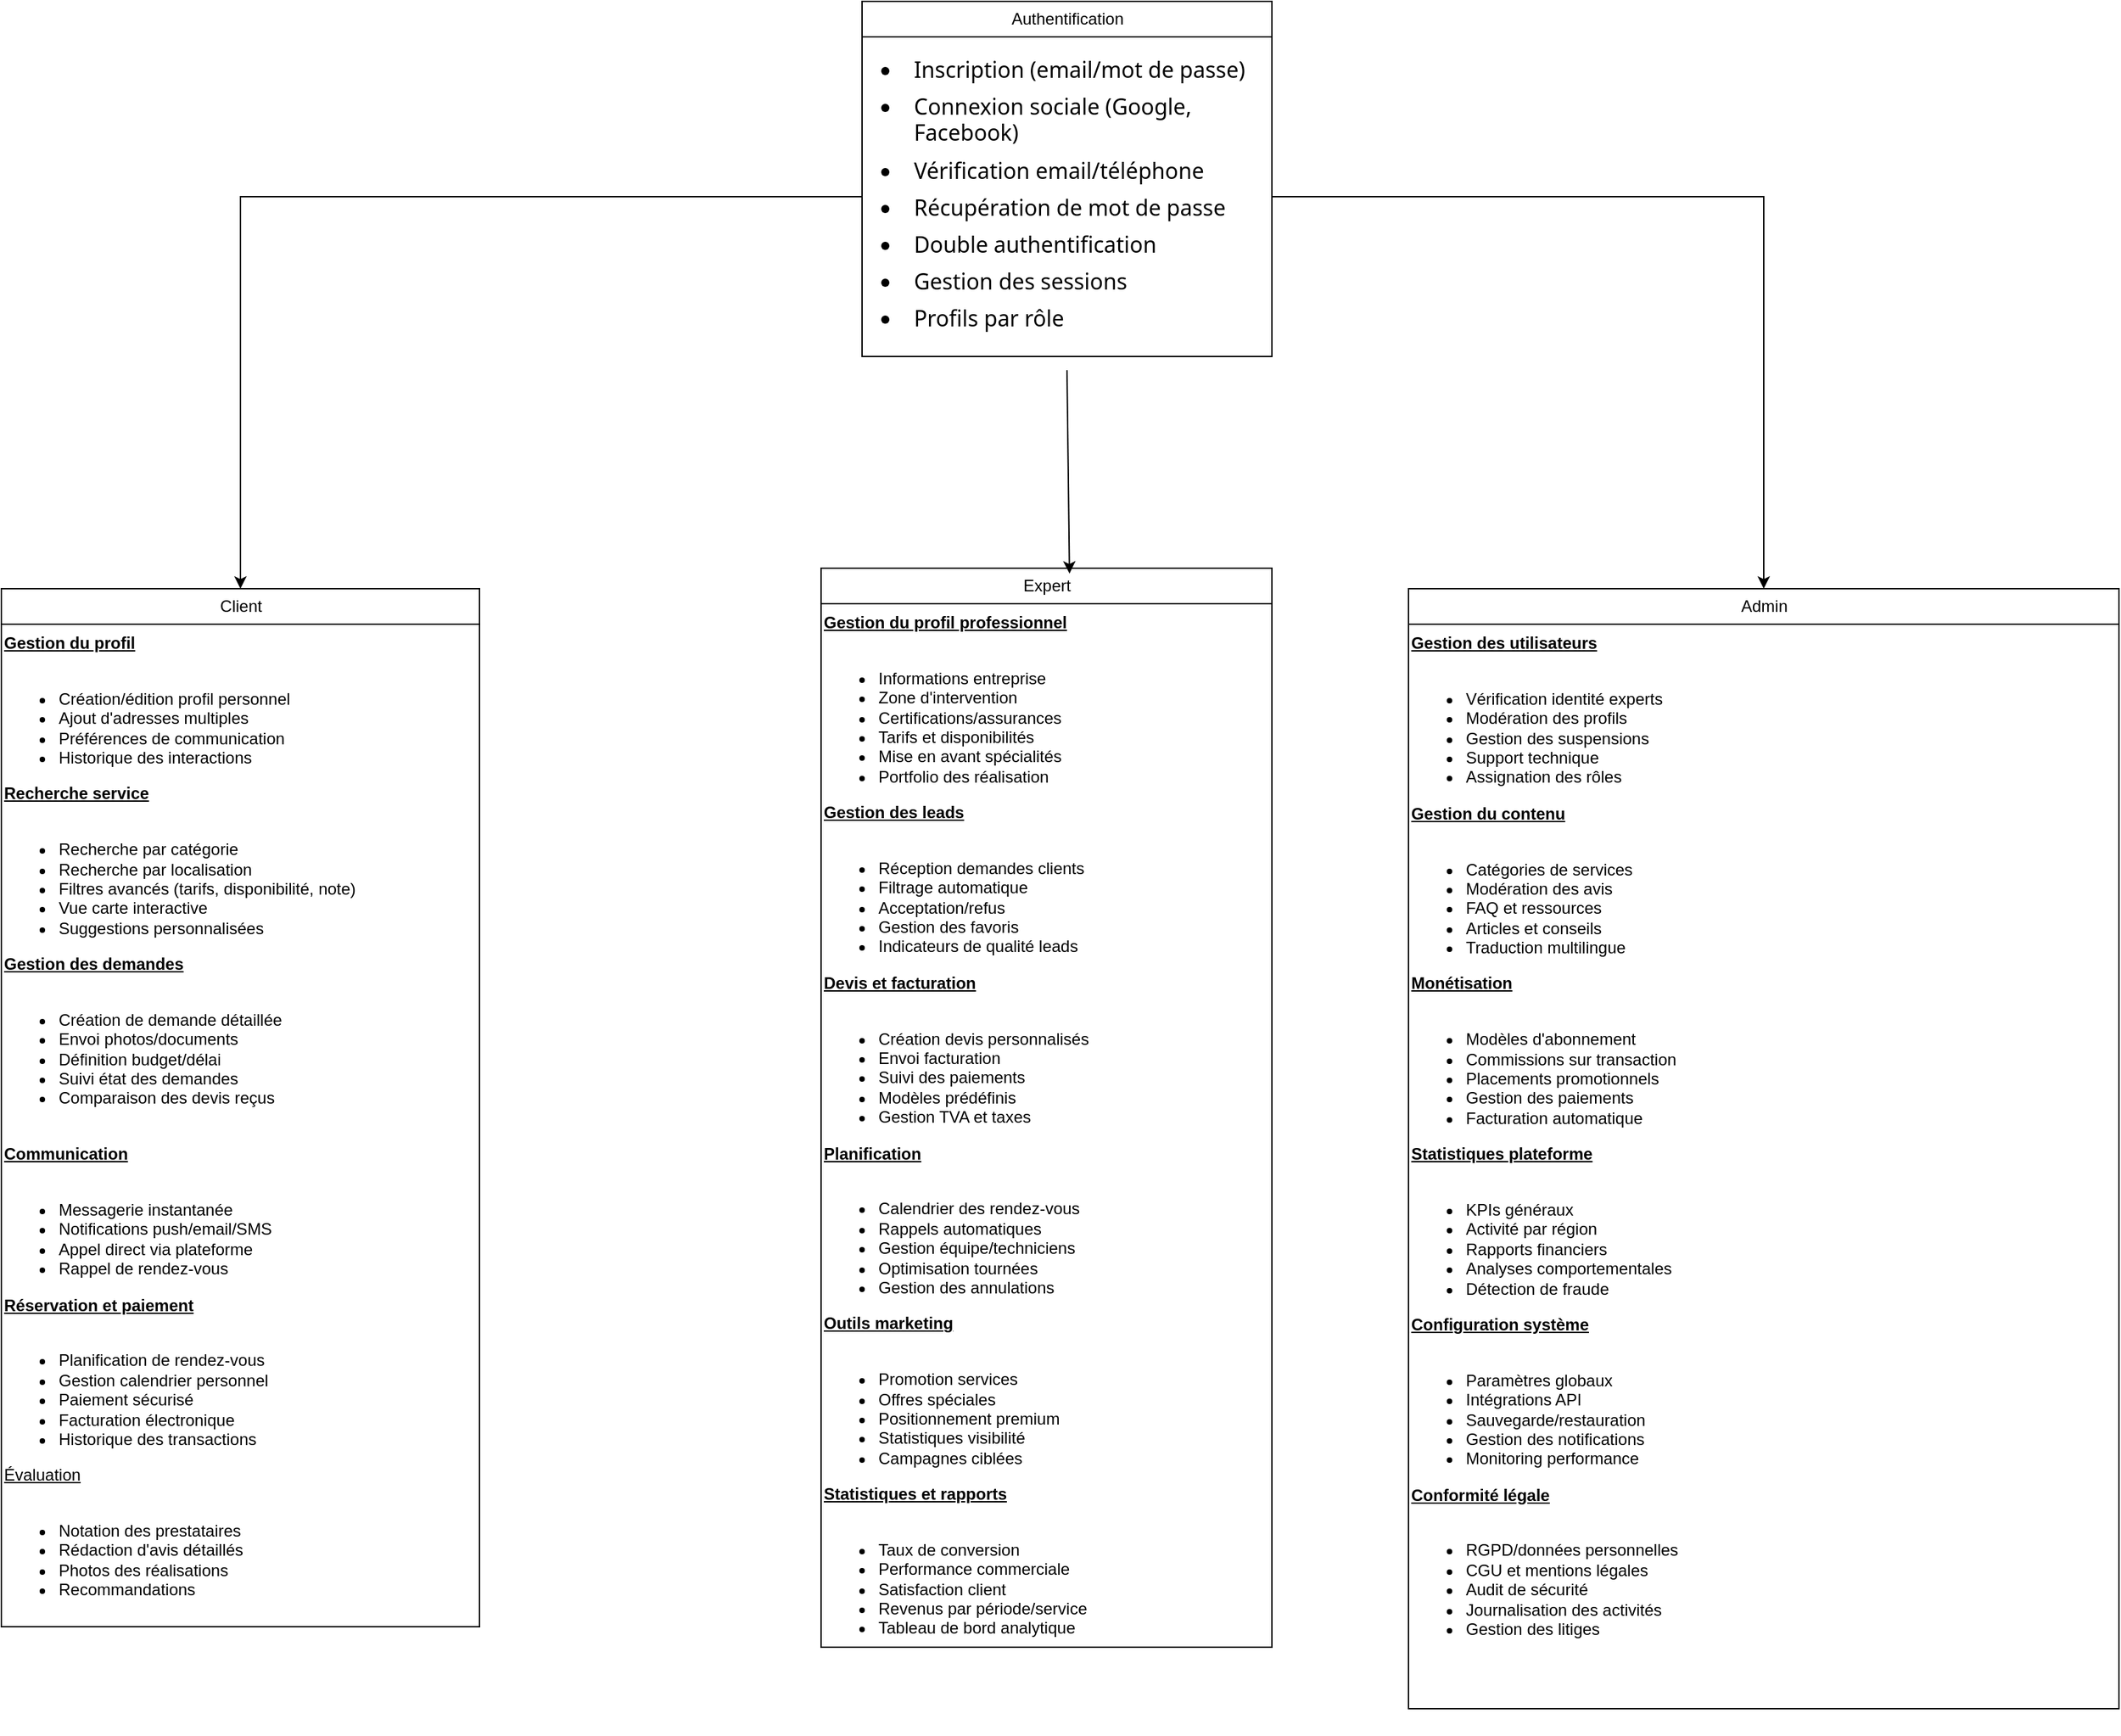 <mxfile version="26.2.14">
  <diagram name="Page-1" id="if0ee_IOeeK1b-JgMYd3">
    <mxGraphModel dx="2067" dy="1231" grid="1" gridSize="10" guides="1" tooltips="1" connect="1" arrows="1" fold="1" page="1" pageScale="1" pageWidth="827" pageHeight="1169" background="#ffffff" math="0" shadow="0">
      <root>
        <mxCell id="0" />
        <mxCell id="1" parent="0" />
        <mxCell id="4" value="Hello John, how are you?" style="verticalAlign=bottom;edgeStyle=elbowEdgeStyle;elbow=vertical;curved=0;rounded=0;endArrow=block;" parent="1" target="3" edge="1">
          <mxGeometry relative="1" as="geometry">
            <Array as="points">
              <mxPoint x="207" y="109" />
            </Array>
            <mxPoint x="74.5" y="109" as="sourcePoint" />
          </mxGeometry>
        </mxCell>
        <mxCell id="5" value="Great!" style="verticalAlign=bottom;edgeStyle=elbowEdgeStyle;elbow=vertical;curved=0;rounded=0;dashed=1;dashPattern=2 3;endArrow=block;" parent="1" source="3" edge="1">
          <mxGeometry relative="1" as="geometry">
            <Array as="points">
              <mxPoint x="210" y="163" />
            </Array>
            <mxPoint x="74.5" y="163" as="targetPoint" />
          </mxGeometry>
        </mxCell>
        <mxCell id="6" value="See you later!" style="verticalAlign=bottom;edgeStyle=elbowEdgeStyle;elbow=vertical;curved=0;rounded=0;endArrow=classic;endSize=10;" parent="1" target="3" edge="1">
          <mxGeometry relative="1" as="geometry">
            <Array as="points">
              <mxPoint x="207" y="217" />
            </Array>
            <mxPoint x="74.5" y="217" as="sourcePoint" />
          </mxGeometry>
        </mxCell>
        <mxCell id="XqlHBPtED8C-zwN4rNN9-6" value="Authentification" style="swimlane;fontStyle=0;childLayout=stackLayout;horizontal=1;startSize=26;fillColor=none;horizontalStack=0;resizeParent=1;resizeParentMax=0;resizeLast=0;collapsible=1;marginBottom=0;html=1;" vertex="1" parent="1">
          <mxGeometry x="680" y="50" width="300" height="260" as="geometry" />
        </mxCell>
        <mxCell id="XqlHBPtED8C-zwN4rNN9-7" value="&lt;ul class=&quot;marker:text-textOff list-disc&quot; style=&quot;box-sizing: border-box; border: 0px solid rgb(229, 231, 235); scrollbar-color: auto; scrollbar-width: auto; --tw-border-spacing-x: 0; --tw-border-spacing-y: 0; --tw-translate-x: 0; --tw-translate-y: 0; --tw-rotate: 0; --tw-skew-x: 0; --tw-skew-y: 0; --tw-scale-x: 1; --tw-scale-y: 1; --tw-pan-x: ; --tw-pan-y: ; --tw-pinch-zoom: ; --tw-scroll-snap-strictness: proximity; --tw-gradient-from-position: ; --tw-gradient-via-position: ; --tw-gradient-to-position: ; --tw-ordinal: ; --tw-slashed-zero: ; --tw-numeric-figure: ; --tw-numeric-spacing: ; --tw-numeric-fraction: ; --tw-ring-inset: ; --tw-ring-offset-width: 0px; --tw-ring-offset-color: light-dark(#fff, #000000); --tw-ring-color: rgb(59 130 246/0.5); --tw-ring-offset-shadow: 0 0 #0000; --tw-ring-shadow: 0 0 #0000; --tw-shadow: 0 0 #0000; --tw-shadow-colored: 0 0 #0000; --tw-blur: ; --tw-brightness: ; --tw-contrast: ; --tw-grayscale: ; --tw-hue-rotate: ; --tw-invert: ; --tw-saturate: ; --tw-sepia: ; --tw-drop-shadow: ; --tw-backdrop-blur: ; --tw-backdrop-brightness: ; --tw-backdrop-contrast: ; --tw-backdrop-grayscale: ; --tw-backdrop-hue-rotate: ; --tw-backdrop-invert: ; --tw-backdrop-opacity: ; --tw-backdrop-saturate: ; --tw-backdrop-sepia: ; --tw-contain-size: ; --tw-contain-layout: ; --tw-contain-paint: ; --tw-contain-style: ; list-style-position: initial; list-style-image: initial; margin: 0px; padding: 0px; padding-inline-start: 1.625em; font-family: fkGroteskNeue, &amp;quot;fkGroteskNeue Fallback&amp;quot;, ui-sans-serif, system-ui, -apple-system, BlinkMacSystemFont, &amp;quot;Segoe UI&amp;quot;, Roboto, &amp;quot;Helvetica Neue&amp;quot;, Arial, &amp;quot;Noto Sans&amp;quot;, sans-serif, &amp;quot;Apple Color Emoji&amp;quot;, &amp;quot;Segoe UI Emoji&amp;quot;, &amp;quot;Segoe UI Symbol&amp;quot;, &amp;quot;Noto Color Emoji&amp;quot;; font-size: 16px;&quot;&gt;&lt;li style=&quot;box-sizing: border-box; border: 0px solid rgb(229, 231, 235); scrollbar-color: auto; scrollbar-width: auto; --tw-border-spacing-x: 0; --tw-border-spacing-y: 0; --tw-translate-x: 0; --tw-translate-y: 0; --tw-rotate: 0; --tw-skew-x: 0; --tw-skew-y: 0; --tw-scale-x: 1; --tw-scale-y: 1; --tw-pan-x: ; --tw-pan-y: ; --tw-pinch-zoom: ; --tw-scroll-snap-strictness: proximity; --tw-gradient-from-position: ; --tw-gradient-via-position: ; --tw-gradient-to-position: ; --tw-ordinal: ; --tw-slashed-zero: ; --tw-numeric-figure: ; --tw-numeric-spacing: ; --tw-numeric-fraction: ; --tw-ring-inset: ; --tw-ring-offset-width: 0px; --tw-ring-offset-color: light-dark(#fff, #000000); --tw-ring-color: rgb(59 130 246/0.5); --tw-ring-offset-shadow: 0 0 #0000; --tw-ring-shadow: 0 0 #0000; --tw-shadow: 0 0 #0000; --tw-shadow-colored: 0 0 #0000; --tw-blur: ; --tw-brightness: ; --tw-contrast: ; --tw-grayscale: ; --tw-hue-rotate: ; --tw-invert: ; --tw-saturate: ; --tw-sepia: ; --tw-drop-shadow: ; --tw-backdrop-blur: ; --tw-backdrop-brightness: ; --tw-backdrop-contrast: ; --tw-backdrop-grayscale: ; --tw-backdrop-hue-rotate: ; --tw-backdrop-invert: ; --tw-backdrop-opacity: ; --tw-backdrop-saturate: ; --tw-backdrop-sepia: ; --tw-contain-size: ; --tw-contain-layout: ; --tw-contain-paint: ; --tw-contain-style: ; margin-top: 0.5em; margin-bottom: 0.5em; padding-inline-start: 0.375em;&quot;&gt;&lt;p class=&quot;my-0&quot; style=&quot;box-sizing: border-box; border: 0px solid rgb(229, 231, 235); scrollbar-color: auto; scrollbar-width: auto; --tw-border-spacing-x: 0; --tw-border-spacing-y: 0; --tw-translate-x: 0; --tw-translate-y: 0; --tw-rotate: 0; --tw-skew-x: 0; --tw-skew-y: 0; --tw-scale-x: 1; --tw-scale-y: 1; --tw-pan-x: ; --tw-pan-y: ; --tw-pinch-zoom: ; --tw-scroll-snap-strictness: proximity; --tw-gradient-from-position: ; --tw-gradient-via-position: ; --tw-gradient-to-position: ; --tw-ordinal: ; --tw-slashed-zero: ; --tw-numeric-figure: ; --tw-numeric-spacing: ; --tw-numeric-fraction: ; --tw-ring-inset: ; --tw-ring-offset-width: 0px; --tw-ring-offset-color: light-dark(#fff, #000000); --tw-ring-color: rgb(59 130 246/0.5); --tw-ring-offset-shadow: 0 0 #0000; --tw-ring-shadow: 0 0 #0000; --tw-shadow: 0 0 #0000; --tw-shadow-colored: 0 0 #0000; --tw-blur: ; --tw-brightness: ; --tw-contrast: ; --tw-grayscale: ; --tw-hue-rotate: ; --tw-invert: ; --tw-saturate: ; --tw-sepia: ; --tw-drop-shadow: ; --tw-backdrop-blur: ; --tw-backdrop-brightness: ; --tw-backdrop-contrast: ; --tw-backdrop-grayscale: ; --tw-backdrop-hue-rotate: ; --tw-backdrop-invert: ; --tw-backdrop-opacity: ; --tw-backdrop-saturate: ; --tw-backdrop-sepia: ; --tw-contain-size: ; --tw-contain-layout: ; --tw-contain-paint: ; --tw-contain-style: ; margin: 0px;&quot;&gt;&lt;font style=&quot;color: light-dark(rgb(0, 0, 0), rgb(255, 255, 255));&quot;&gt;Inscription (email/mot de passe)&lt;/font&gt;&lt;/p&gt;&lt;/li&gt;&lt;li style=&quot;box-sizing: border-box; border: 0px solid rgb(229, 231, 235); scrollbar-color: auto; scrollbar-width: auto; --tw-border-spacing-x: 0; --tw-border-spacing-y: 0; --tw-translate-x: 0; --tw-translate-y: 0; --tw-rotate: 0; --tw-skew-x: 0; --tw-skew-y: 0; --tw-scale-x: 1; --tw-scale-y: 1; --tw-pan-x: ; --tw-pan-y: ; --tw-pinch-zoom: ; --tw-scroll-snap-strictness: proximity; --tw-gradient-from-position: ; --tw-gradient-via-position: ; --tw-gradient-to-position: ; --tw-ordinal: ; --tw-slashed-zero: ; --tw-numeric-figure: ; --tw-numeric-spacing: ; --tw-numeric-fraction: ; --tw-ring-inset: ; --tw-ring-offset-width: 0px; --tw-ring-offset-color: light-dark(#fff, #000000); --tw-ring-color: rgb(59 130 246/0.5); --tw-ring-offset-shadow: 0 0 #0000; --tw-ring-shadow: 0 0 #0000; --tw-shadow: 0 0 #0000; --tw-shadow-colored: 0 0 #0000; --tw-blur: ; --tw-brightness: ; --tw-contrast: ; --tw-grayscale: ; --tw-hue-rotate: ; --tw-invert: ; --tw-saturate: ; --tw-sepia: ; --tw-drop-shadow: ; --tw-backdrop-blur: ; --tw-backdrop-brightness: ; --tw-backdrop-contrast: ; --tw-backdrop-grayscale: ; --tw-backdrop-hue-rotate: ; --tw-backdrop-invert: ; --tw-backdrop-opacity: ; --tw-backdrop-saturate: ; --tw-backdrop-sepia: ; --tw-contain-size: ; --tw-contain-layout: ; --tw-contain-paint: ; --tw-contain-style: ; margin-top: 0.5em; margin-bottom: 0.5em; padding-inline-start: 0.375em;&quot;&gt;&lt;p class=&quot;my-0&quot; style=&quot;box-sizing: border-box; border: 0px solid rgb(229, 231, 235); scrollbar-color: auto; scrollbar-width: auto; --tw-border-spacing-x: 0; --tw-border-spacing-y: 0; --tw-translate-x: 0; --tw-translate-y: 0; --tw-rotate: 0; --tw-skew-x: 0; --tw-skew-y: 0; --tw-scale-x: 1; --tw-scale-y: 1; --tw-pan-x: ; --tw-pan-y: ; --tw-pinch-zoom: ; --tw-scroll-snap-strictness: proximity; --tw-gradient-from-position: ; --tw-gradient-via-position: ; --tw-gradient-to-position: ; --tw-ordinal: ; --tw-slashed-zero: ; --tw-numeric-figure: ; --tw-numeric-spacing: ; --tw-numeric-fraction: ; --tw-ring-inset: ; --tw-ring-offset-width: 0px; --tw-ring-offset-color: light-dark(#fff, #000000); --tw-ring-color: rgb(59 130 246/0.5); --tw-ring-offset-shadow: 0 0 #0000; --tw-ring-shadow: 0 0 #0000; --tw-shadow: 0 0 #0000; --tw-shadow-colored: 0 0 #0000; --tw-blur: ; --tw-brightness: ; --tw-contrast: ; --tw-grayscale: ; --tw-hue-rotate: ; --tw-invert: ; --tw-saturate: ; --tw-sepia: ; --tw-drop-shadow: ; --tw-backdrop-blur: ; --tw-backdrop-brightness: ; --tw-backdrop-contrast: ; --tw-backdrop-grayscale: ; --tw-backdrop-hue-rotate: ; --tw-backdrop-invert: ; --tw-backdrop-opacity: ; --tw-backdrop-saturate: ; --tw-backdrop-sepia: ; --tw-contain-size: ; --tw-contain-layout: ; --tw-contain-paint: ; --tw-contain-style: ; margin: 0px;&quot;&gt;&lt;font style=&quot;color: light-dark(rgb(0, 0, 0), rgb(255, 255, 255));&quot;&gt;Connexion sociale (Google, Facebook)&lt;/font&gt;&lt;/p&gt;&lt;/li&gt;&lt;li style=&quot;box-sizing: border-box; border: 0px solid rgb(229, 231, 235); scrollbar-color: auto; scrollbar-width: auto; --tw-border-spacing-x: 0; --tw-border-spacing-y: 0; --tw-translate-x: 0; --tw-translate-y: 0; --tw-rotate: 0; --tw-skew-x: 0; --tw-skew-y: 0; --tw-scale-x: 1; --tw-scale-y: 1; --tw-pan-x: ; --tw-pan-y: ; --tw-pinch-zoom: ; --tw-scroll-snap-strictness: proximity; --tw-gradient-from-position: ; --tw-gradient-via-position: ; --tw-gradient-to-position: ; --tw-ordinal: ; --tw-slashed-zero: ; --tw-numeric-figure: ; --tw-numeric-spacing: ; --tw-numeric-fraction: ; --tw-ring-inset: ; --tw-ring-offset-width: 0px; --tw-ring-offset-color: light-dark(#fff, #000000); --tw-ring-color: rgb(59 130 246/0.5); --tw-ring-offset-shadow: 0 0 #0000; --tw-ring-shadow: 0 0 #0000; --tw-shadow: 0 0 #0000; --tw-shadow-colored: 0 0 #0000; --tw-blur: ; --tw-brightness: ; --tw-contrast: ; --tw-grayscale: ; --tw-hue-rotate: ; --tw-invert: ; --tw-saturate: ; --tw-sepia: ; --tw-drop-shadow: ; --tw-backdrop-blur: ; --tw-backdrop-brightness: ; --tw-backdrop-contrast: ; --tw-backdrop-grayscale: ; --tw-backdrop-hue-rotate: ; --tw-backdrop-invert: ; --tw-backdrop-opacity: ; --tw-backdrop-saturate: ; --tw-backdrop-sepia: ; --tw-contain-size: ; --tw-contain-layout: ; --tw-contain-paint: ; --tw-contain-style: ; margin-top: 0.5em; margin-bottom: 0.5em; padding-inline-start: 0.375em;&quot;&gt;&lt;p class=&quot;my-0&quot; style=&quot;box-sizing: border-box; border: 0px solid rgb(229, 231, 235); scrollbar-color: auto; scrollbar-width: auto; --tw-border-spacing-x: 0; --tw-border-spacing-y: 0; --tw-translate-x: 0; --tw-translate-y: 0; --tw-rotate: 0; --tw-skew-x: 0; --tw-skew-y: 0; --tw-scale-x: 1; --tw-scale-y: 1; --tw-pan-x: ; --tw-pan-y: ; --tw-pinch-zoom: ; --tw-scroll-snap-strictness: proximity; --tw-gradient-from-position: ; --tw-gradient-via-position: ; --tw-gradient-to-position: ; --tw-ordinal: ; --tw-slashed-zero: ; --tw-numeric-figure: ; --tw-numeric-spacing: ; --tw-numeric-fraction: ; --tw-ring-inset: ; --tw-ring-offset-width: 0px; --tw-ring-offset-color: light-dark(#fff, #000000); --tw-ring-color: rgb(59 130 246/0.5); --tw-ring-offset-shadow: 0 0 #0000; --tw-ring-shadow: 0 0 #0000; --tw-shadow: 0 0 #0000; --tw-shadow-colored: 0 0 #0000; --tw-blur: ; --tw-brightness: ; --tw-contrast: ; --tw-grayscale: ; --tw-hue-rotate: ; --tw-invert: ; --tw-saturate: ; --tw-sepia: ; --tw-drop-shadow: ; --tw-backdrop-blur: ; --tw-backdrop-brightness: ; --tw-backdrop-contrast: ; --tw-backdrop-grayscale: ; --tw-backdrop-hue-rotate: ; --tw-backdrop-invert: ; --tw-backdrop-opacity: ; --tw-backdrop-saturate: ; --tw-backdrop-sepia: ; --tw-contain-size: ; --tw-contain-layout: ; --tw-contain-paint: ; --tw-contain-style: ; margin: 0px;&quot;&gt;&lt;font style=&quot;color: light-dark(rgb(0, 0, 0), rgb(255, 255, 255));&quot;&gt;Vérification email/téléphone&lt;/font&gt;&lt;/p&gt;&lt;/li&gt;&lt;li style=&quot;box-sizing: border-box; border: 0px solid rgb(229, 231, 235); scrollbar-color: auto; scrollbar-width: auto; --tw-border-spacing-x: 0; --tw-border-spacing-y: 0; --tw-translate-x: 0; --tw-translate-y: 0; --tw-rotate: 0; --tw-skew-x: 0; --tw-skew-y: 0; --tw-scale-x: 1; --tw-scale-y: 1; --tw-pan-x: ; --tw-pan-y: ; --tw-pinch-zoom: ; --tw-scroll-snap-strictness: proximity; --tw-gradient-from-position: ; --tw-gradient-via-position: ; --tw-gradient-to-position: ; --tw-ordinal: ; --tw-slashed-zero: ; --tw-numeric-figure: ; --tw-numeric-spacing: ; --tw-numeric-fraction: ; --tw-ring-inset: ; --tw-ring-offset-width: 0px; --tw-ring-offset-color: light-dark(#fff, #000000); --tw-ring-color: rgb(59 130 246/0.5); --tw-ring-offset-shadow: 0 0 #0000; --tw-ring-shadow: 0 0 #0000; --tw-shadow: 0 0 #0000; --tw-shadow-colored: 0 0 #0000; --tw-blur: ; --tw-brightness: ; --tw-contrast: ; --tw-grayscale: ; --tw-hue-rotate: ; --tw-invert: ; --tw-saturate: ; --tw-sepia: ; --tw-drop-shadow: ; --tw-backdrop-blur: ; --tw-backdrop-brightness: ; --tw-backdrop-contrast: ; --tw-backdrop-grayscale: ; --tw-backdrop-hue-rotate: ; --tw-backdrop-invert: ; --tw-backdrop-opacity: ; --tw-backdrop-saturate: ; --tw-backdrop-sepia: ; --tw-contain-size: ; --tw-contain-layout: ; --tw-contain-paint: ; --tw-contain-style: ; margin-top: 0.5em; margin-bottom: 0.5em; padding-inline-start: 0.375em;&quot;&gt;&lt;p class=&quot;my-0&quot; style=&quot;box-sizing: border-box; border: 0px solid rgb(229, 231, 235); scrollbar-color: auto; scrollbar-width: auto; --tw-border-spacing-x: 0; --tw-border-spacing-y: 0; --tw-translate-x: 0; --tw-translate-y: 0; --tw-rotate: 0; --tw-skew-x: 0; --tw-skew-y: 0; --tw-scale-x: 1; --tw-scale-y: 1; --tw-pan-x: ; --tw-pan-y: ; --tw-pinch-zoom: ; --tw-scroll-snap-strictness: proximity; --tw-gradient-from-position: ; --tw-gradient-via-position: ; --tw-gradient-to-position: ; --tw-ordinal: ; --tw-slashed-zero: ; --tw-numeric-figure: ; --tw-numeric-spacing: ; --tw-numeric-fraction: ; --tw-ring-inset: ; --tw-ring-offset-width: 0px; --tw-ring-offset-color: light-dark(#fff, #000000); --tw-ring-color: rgb(59 130 246/0.5); --tw-ring-offset-shadow: 0 0 #0000; --tw-ring-shadow: 0 0 #0000; --tw-shadow: 0 0 #0000; --tw-shadow-colored: 0 0 #0000; --tw-blur: ; --tw-brightness: ; --tw-contrast: ; --tw-grayscale: ; --tw-hue-rotate: ; --tw-invert: ; --tw-saturate: ; --tw-sepia: ; --tw-drop-shadow: ; --tw-backdrop-blur: ; --tw-backdrop-brightness: ; --tw-backdrop-contrast: ; --tw-backdrop-grayscale: ; --tw-backdrop-hue-rotate: ; --tw-backdrop-invert: ; --tw-backdrop-opacity: ; --tw-backdrop-saturate: ; --tw-backdrop-sepia: ; --tw-contain-size: ; --tw-contain-layout: ; --tw-contain-paint: ; --tw-contain-style: ; margin: 0px;&quot;&gt;&lt;font style=&quot;color: light-dark(rgb(0, 0, 0), rgb(255, 255, 255));&quot;&gt;Récupération de mot de passe&lt;/font&gt;&lt;/p&gt;&lt;/li&gt;&lt;li style=&quot;box-sizing: border-box; border: 0px solid rgb(229, 231, 235); scrollbar-color: auto; scrollbar-width: auto; --tw-border-spacing-x: 0; --tw-border-spacing-y: 0; --tw-translate-x: 0; --tw-translate-y: 0; --tw-rotate: 0; --tw-skew-x: 0; --tw-skew-y: 0; --tw-scale-x: 1; --tw-scale-y: 1; --tw-pan-x: ; --tw-pan-y: ; --tw-pinch-zoom: ; --tw-scroll-snap-strictness: proximity; --tw-gradient-from-position: ; --tw-gradient-via-position: ; --tw-gradient-to-position: ; --tw-ordinal: ; --tw-slashed-zero: ; --tw-numeric-figure: ; --tw-numeric-spacing: ; --tw-numeric-fraction: ; --tw-ring-inset: ; --tw-ring-offset-width: 0px; --tw-ring-offset-color: light-dark(#fff, #000000); --tw-ring-color: rgb(59 130 246/0.5); --tw-ring-offset-shadow: 0 0 #0000; --tw-ring-shadow: 0 0 #0000; --tw-shadow: 0 0 #0000; --tw-shadow-colored: 0 0 #0000; --tw-blur: ; --tw-brightness: ; --tw-contrast: ; --tw-grayscale: ; --tw-hue-rotate: ; --tw-invert: ; --tw-saturate: ; --tw-sepia: ; --tw-drop-shadow: ; --tw-backdrop-blur: ; --tw-backdrop-brightness: ; --tw-backdrop-contrast: ; --tw-backdrop-grayscale: ; --tw-backdrop-hue-rotate: ; --tw-backdrop-invert: ; --tw-backdrop-opacity: ; --tw-backdrop-saturate: ; --tw-backdrop-sepia: ; --tw-contain-size: ; --tw-contain-layout: ; --tw-contain-paint: ; --tw-contain-style: ; margin-top: 0.5em; margin-bottom: 0.5em; padding-inline-start: 0.375em;&quot;&gt;&lt;p class=&quot;my-0&quot; style=&quot;box-sizing: border-box; border: 0px solid rgb(229, 231, 235); scrollbar-color: auto; scrollbar-width: auto; --tw-border-spacing-x: 0; --tw-border-spacing-y: 0; --tw-translate-x: 0; --tw-translate-y: 0; --tw-rotate: 0; --tw-skew-x: 0; --tw-skew-y: 0; --tw-scale-x: 1; --tw-scale-y: 1; --tw-pan-x: ; --tw-pan-y: ; --tw-pinch-zoom: ; --tw-scroll-snap-strictness: proximity; --tw-gradient-from-position: ; --tw-gradient-via-position: ; --tw-gradient-to-position: ; --tw-ordinal: ; --tw-slashed-zero: ; --tw-numeric-figure: ; --tw-numeric-spacing: ; --tw-numeric-fraction: ; --tw-ring-inset: ; --tw-ring-offset-width: 0px; --tw-ring-offset-color: light-dark(#fff, #000000); --tw-ring-color: rgb(59 130 246/0.5); --tw-ring-offset-shadow: 0 0 #0000; --tw-ring-shadow: 0 0 #0000; --tw-shadow: 0 0 #0000; --tw-shadow-colored: 0 0 #0000; --tw-blur: ; --tw-brightness: ; --tw-contrast: ; --tw-grayscale: ; --tw-hue-rotate: ; --tw-invert: ; --tw-saturate: ; --tw-sepia: ; --tw-drop-shadow: ; --tw-backdrop-blur: ; --tw-backdrop-brightness: ; --tw-backdrop-contrast: ; --tw-backdrop-grayscale: ; --tw-backdrop-hue-rotate: ; --tw-backdrop-invert: ; --tw-backdrop-opacity: ; --tw-backdrop-saturate: ; --tw-backdrop-sepia: ; --tw-contain-size: ; --tw-contain-layout: ; --tw-contain-paint: ; --tw-contain-style: ; margin: 0px;&quot;&gt;&lt;font style=&quot;color: light-dark(rgb(0, 0, 0), rgb(255, 255, 255));&quot;&gt;Double authentification&lt;/font&gt;&lt;/p&gt;&lt;/li&gt;&lt;li style=&quot;box-sizing: border-box; border: 0px solid rgb(229, 231, 235); scrollbar-color: auto; scrollbar-width: auto; --tw-border-spacing-x: 0; --tw-border-spacing-y: 0; --tw-translate-x: 0; --tw-translate-y: 0; --tw-rotate: 0; --tw-skew-x: 0; --tw-skew-y: 0; --tw-scale-x: 1; --tw-scale-y: 1; --tw-pan-x: ; --tw-pan-y: ; --tw-pinch-zoom: ; --tw-scroll-snap-strictness: proximity; --tw-gradient-from-position: ; --tw-gradient-via-position: ; --tw-gradient-to-position: ; --tw-ordinal: ; --tw-slashed-zero: ; --tw-numeric-figure: ; --tw-numeric-spacing: ; --tw-numeric-fraction: ; --tw-ring-inset: ; --tw-ring-offset-width: 0px; --tw-ring-offset-color: light-dark(#fff, #000000); --tw-ring-color: rgb(59 130 246/0.5); --tw-ring-offset-shadow: 0 0 #0000; --tw-ring-shadow: 0 0 #0000; --tw-shadow: 0 0 #0000; --tw-shadow-colored: 0 0 #0000; --tw-blur: ; --tw-brightness: ; --tw-contrast: ; --tw-grayscale: ; --tw-hue-rotate: ; --tw-invert: ; --tw-saturate: ; --tw-sepia: ; --tw-drop-shadow: ; --tw-backdrop-blur: ; --tw-backdrop-brightness: ; --tw-backdrop-contrast: ; --tw-backdrop-grayscale: ; --tw-backdrop-hue-rotate: ; --tw-backdrop-invert: ; --tw-backdrop-opacity: ; --tw-backdrop-saturate: ; --tw-backdrop-sepia: ; --tw-contain-size: ; --tw-contain-layout: ; --tw-contain-paint: ; --tw-contain-style: ; margin-top: 0.5em; margin-bottom: 0.5em; padding-inline-start: 0.375em;&quot;&gt;&lt;p class=&quot;my-0&quot; style=&quot;box-sizing: border-box; border: 0px solid rgb(229, 231, 235); scrollbar-color: auto; scrollbar-width: auto; --tw-border-spacing-x: 0; --tw-border-spacing-y: 0; --tw-translate-x: 0; --tw-translate-y: 0; --tw-rotate: 0; --tw-skew-x: 0; --tw-skew-y: 0; --tw-scale-x: 1; --tw-scale-y: 1; --tw-pan-x: ; --tw-pan-y: ; --tw-pinch-zoom: ; --tw-scroll-snap-strictness: proximity; --tw-gradient-from-position: ; --tw-gradient-via-position: ; --tw-gradient-to-position: ; --tw-ordinal: ; --tw-slashed-zero: ; --tw-numeric-figure: ; --tw-numeric-spacing: ; --tw-numeric-fraction: ; --tw-ring-inset: ; --tw-ring-offset-width: 0px; --tw-ring-offset-color: light-dark(#fff, #000000); --tw-ring-color: rgb(59 130 246/0.5); --tw-ring-offset-shadow: 0 0 #0000; --tw-ring-shadow: 0 0 #0000; --tw-shadow: 0 0 #0000; --tw-shadow-colored: 0 0 #0000; --tw-blur: ; --tw-brightness: ; --tw-contrast: ; --tw-grayscale: ; --tw-hue-rotate: ; --tw-invert: ; --tw-saturate: ; --tw-sepia: ; --tw-drop-shadow: ; --tw-backdrop-blur: ; --tw-backdrop-brightness: ; --tw-backdrop-contrast: ; --tw-backdrop-grayscale: ; --tw-backdrop-hue-rotate: ; --tw-backdrop-invert: ; --tw-backdrop-opacity: ; --tw-backdrop-saturate: ; --tw-backdrop-sepia: ; --tw-contain-size: ; --tw-contain-layout: ; --tw-contain-paint: ; --tw-contain-style: ; margin: 0px;&quot;&gt;&lt;font style=&quot;color: light-dark(rgb(0, 0, 0), rgb(255, 255, 255));&quot;&gt;Gestion des sessions&lt;/font&gt;&lt;/p&gt;&lt;/li&gt;&lt;li style=&quot;box-sizing: border-box; border: 0px solid rgb(229, 231, 235); scrollbar-color: auto; scrollbar-width: auto; --tw-border-spacing-x: 0; --tw-border-spacing-y: 0; --tw-translate-x: 0; --tw-translate-y: 0; --tw-rotate: 0; --tw-skew-x: 0; --tw-skew-y: 0; --tw-scale-x: 1; --tw-scale-y: 1; --tw-pan-x: ; --tw-pan-y: ; --tw-pinch-zoom: ; --tw-scroll-snap-strictness: proximity; --tw-gradient-from-position: ; --tw-gradient-via-position: ; --tw-gradient-to-position: ; --tw-ordinal: ; --tw-slashed-zero: ; --tw-numeric-figure: ; --tw-numeric-spacing: ; --tw-numeric-fraction: ; --tw-ring-inset: ; --tw-ring-offset-width: 0px; --tw-ring-offset-color: light-dark(#fff, #000000); --tw-ring-color: rgb(59 130 246/0.5); --tw-ring-offset-shadow: 0 0 #0000; --tw-ring-shadow: 0 0 #0000; --tw-shadow: 0 0 #0000; --tw-shadow-colored: 0 0 #0000; --tw-blur: ; --tw-brightness: ; --tw-contrast: ; --tw-grayscale: ; --tw-hue-rotate: ; --tw-invert: ; --tw-saturate: ; --tw-sepia: ; --tw-drop-shadow: ; --tw-backdrop-blur: ; --tw-backdrop-brightness: ; --tw-backdrop-contrast: ; --tw-backdrop-grayscale: ; --tw-backdrop-hue-rotate: ; --tw-backdrop-invert: ; --tw-backdrop-opacity: ; --tw-backdrop-saturate: ; --tw-backdrop-sepia: ; --tw-contain-size: ; --tw-contain-layout: ; --tw-contain-paint: ; --tw-contain-style: ; margin-top: 0.5em; margin-bottom: 0.5em; padding-inline-start: 0.375em;&quot;&gt;&lt;p class=&quot;my-0&quot; style=&quot;box-sizing: border-box; border: 0px solid rgb(229, 231, 235); scrollbar-color: auto; scrollbar-width: auto; --tw-border-spacing-x: 0; --tw-border-spacing-y: 0; --tw-translate-x: 0; --tw-translate-y: 0; --tw-rotate: 0; --tw-skew-x: 0; --tw-skew-y: 0; --tw-scale-x: 1; --tw-scale-y: 1; --tw-pan-x: ; --tw-pan-y: ; --tw-pinch-zoom: ; --tw-scroll-snap-strictness: proximity; --tw-gradient-from-position: ; --tw-gradient-via-position: ; --tw-gradient-to-position: ; --tw-ordinal: ; --tw-slashed-zero: ; --tw-numeric-figure: ; --tw-numeric-spacing: ; --tw-numeric-fraction: ; --tw-ring-inset: ; --tw-ring-offset-width: 0px; --tw-ring-offset-color: light-dark(#fff, #000000); --tw-ring-color: rgb(59 130 246/0.5); --tw-ring-offset-shadow: 0 0 #0000; --tw-ring-shadow: 0 0 #0000; --tw-shadow: 0 0 #0000; --tw-shadow-colored: 0 0 #0000; --tw-blur: ; --tw-brightness: ; --tw-contrast: ; --tw-grayscale: ; --tw-hue-rotate: ; --tw-invert: ; --tw-saturate: ; --tw-sepia: ; --tw-drop-shadow: ; --tw-backdrop-blur: ; --tw-backdrop-brightness: ; --tw-backdrop-contrast: ; --tw-backdrop-grayscale: ; --tw-backdrop-hue-rotate: ; --tw-backdrop-invert: ; --tw-backdrop-opacity: ; --tw-backdrop-saturate: ; --tw-backdrop-sepia: ; --tw-contain-size: ; --tw-contain-layout: ; --tw-contain-paint: ; --tw-contain-style: ; margin: 0px;&quot;&gt;&lt;span&gt;&lt;font style=&quot;color: light-dark(rgb(0, 0, 0), rgb(255, 255, 255));&quot;&gt;Profils par rôle&lt;/font&gt;&lt;/span&gt;&lt;/p&gt;&lt;/li&gt;&lt;/ul&gt;" style="text;strokeColor=none;fillColor=none;align=left;verticalAlign=top;spacingLeft=4;spacingRight=4;overflow=hidden;rotatable=0;points=[[0,0.5],[1,0.5]];portConstraint=eastwest;whiteSpace=wrap;html=1;labelBackgroundColor=default;" vertex="1" parent="XqlHBPtED8C-zwN4rNN9-6">
          <mxGeometry y="26" width="300" height="234" as="geometry" />
        </mxCell>
        <mxCell id="XqlHBPtED8C-zwN4rNN9-17" value="Client" style="swimlane;fontStyle=0;childLayout=stackLayout;horizontal=1;startSize=26;fillColor=none;horizontalStack=0;resizeParent=1;resizeParentMax=0;resizeLast=0;collapsible=1;marginBottom=0;html=1;" vertex="1" parent="1">
          <mxGeometry x="50" y="480" width="350" height="760" as="geometry" />
        </mxCell>
        <mxCell id="XqlHBPtED8C-zwN4rNN9-33" value="&lt;b&gt;&lt;u&gt;Gestion du profil&lt;br&gt;&lt;/u&gt;&lt;/b&gt;&lt;br&gt;&lt;ul&gt;&lt;li&gt;Création/édition profil personnel&lt;/li&gt;&lt;li&gt;Ajout d&#39;adresses multiples&lt;br&gt;&lt;/li&gt;&lt;li&gt;&lt;span style=&quot;background-color: transparent; color: light-dark(rgb(0, 0, 0), rgb(255, 255, 255));&quot;&gt;Préférences de communication&lt;/span&gt;&lt;/li&gt;&lt;li&gt;Historique des interactions&lt;br&gt;&lt;/li&gt;&lt;/ul&gt;&lt;b&gt;&lt;u&gt;Recherche service&lt;br&gt;&lt;/u&gt;&lt;/b&gt;&lt;br&gt;&lt;ul&gt;&lt;li&gt;Recherche par catégorie&lt;/li&gt;&lt;li&gt;Recherche par localisation&lt;/li&gt;&lt;li&gt;Filtres avancés (tarifs, disponibilité, note)&lt;/li&gt;&lt;li&gt;Vue carte interactive&lt;/li&gt;&lt;li&gt;Suggestions personnalisées&lt;/li&gt;&lt;/ul&gt;&lt;b&gt;&lt;u&gt;Gestion des demandes&lt;/u&gt;&lt;/b&gt;&lt;br&gt;&lt;br&gt;&lt;ul&gt;&lt;li&gt;Création de demande détaillée&lt;/li&gt;&lt;li&gt;Envoi photos/documents&lt;/li&gt;&lt;li&gt;Définition budget/délai&lt;/li&gt;&lt;li&gt;Suivi état des demandes&lt;/li&gt;&lt;li&gt;Comparaison des devis reçus&lt;/li&gt;&lt;/ul&gt;&lt;br&gt;&lt;b&gt;&lt;u&gt;Communication&lt;/u&gt;&lt;/b&gt;&lt;br&gt;&lt;br&gt;&lt;ul&gt;&lt;li&gt;Messagerie instantanée&lt;/li&gt;&lt;li&gt;Notifications push/email/SMS&lt;/li&gt;&lt;li&gt;Appel direct via plateforme&lt;/li&gt;&lt;li&gt;Rappel de rendez-vous&lt;/li&gt;&lt;/ul&gt;&lt;b&gt;&lt;u&gt;Réservation et paiement&lt;/u&gt;&lt;/b&gt;&lt;br&gt;&lt;br&gt;&lt;ul&gt;&lt;li&gt;Planification de rendez-vous&lt;/li&gt;&lt;li&gt;Gestion calendrier personnel&lt;/li&gt;&lt;li&gt;Paiement sécurisé&lt;/li&gt;&lt;li&gt;Facturation électronique&lt;/li&gt;&lt;li&gt;Historique des transactions&lt;/li&gt;&lt;/ul&gt;&lt;u&gt;Évaluation&lt;/u&gt;&lt;br&gt;&lt;br&gt;&lt;ul&gt;&lt;li&gt;Notation des prestataires&lt;/li&gt;&lt;li&gt;Rédaction d&#39;avis détaillés&lt;/li&gt;&lt;li&gt;Photos des réalisations&lt;/li&gt;&lt;li&gt;Recommandations&lt;/li&gt;&lt;/ul&gt;" style="text;whiteSpace=wrap;html=1;" vertex="1" parent="XqlHBPtED8C-zwN4rNN9-17">
          <mxGeometry y="26" width="350" height="734" as="geometry" />
        </mxCell>
        <mxCell id="XqlHBPtED8C-zwN4rNN9-21" value="Expert" style="swimlane;fontStyle=0;childLayout=stackLayout;horizontal=1;startSize=26;fillColor=none;horizontalStack=0;resizeParent=1;resizeParentMax=0;resizeLast=0;collapsible=1;marginBottom=0;html=1;" vertex="1" parent="1">
          <mxGeometry x="650" y="465" width="330" height="790" as="geometry" />
        </mxCell>
        <mxCell id="XqlHBPtED8C-zwN4rNN9-34" value="&lt;u&gt;&lt;b&gt;Gestion du profil professionnel&lt;/b&gt;&lt;br&gt;&lt;/u&gt;&lt;br&gt;&lt;ul&gt;&lt;li&gt;Informations entreprise&lt;/li&gt;&lt;li&gt;Zone d&#39;intervention&lt;/li&gt;&lt;li&gt;Certifications/assurances&lt;/li&gt;&lt;li&gt;Tarifs et disponibilités&lt;/li&gt;&lt;li&gt;Mise en avant spécialités&lt;/li&gt;&lt;li&gt;Portfolio des réalisation&lt;/li&gt;&lt;/ul&gt;&lt;b&gt;&lt;u&gt;Gestion des leads&lt;br&gt;&lt;/u&gt;&lt;/b&gt;&lt;br&gt;&lt;ul&gt;&lt;li&gt;Réception demandes clients&lt;/li&gt;&lt;li&gt;Filtrage automatique&lt;/li&gt;&lt;li&gt;Acceptation/refus&lt;/li&gt;&lt;li&gt;Gestion des favoris&lt;/li&gt;&lt;li&gt;Indicateurs de qualité leads&lt;/li&gt;&lt;/ul&gt;&lt;u&gt;&lt;b&gt;Devis et facturation&lt;/b&gt;&lt;/u&gt;&lt;br&gt;&lt;br&gt;&lt;ul&gt;&lt;li&gt;Création devis personnalisés&lt;/li&gt;&lt;li&gt;Envoi facturation&lt;/li&gt;&lt;li&gt;Suivi des paiements&lt;/li&gt;&lt;li&gt;Modèles prédéfinis&lt;/li&gt;&lt;li&gt;Gestion TVA et taxes&lt;/li&gt;&lt;/ul&gt;&lt;b&gt;&lt;u&gt;Planification&lt;/u&gt;&lt;/b&gt;&lt;br&gt;&lt;br&gt;&lt;ul&gt;&lt;li&gt;Calendrier des rendez-vous&lt;/li&gt;&lt;li&gt;Rappels automatiques&lt;/li&gt;&lt;li&gt;Gestion équipe/techniciens&lt;/li&gt;&lt;li&gt;Optimisation tournées&lt;/li&gt;&lt;li&gt;Gestion des annulations&lt;/li&gt;&lt;/ul&gt;&lt;b&gt;&lt;u&gt;Outils marketing&lt;/u&gt;&lt;/b&gt;&lt;br&gt;&lt;br&gt;&lt;ul&gt;&lt;li&gt;Promotion services&lt;/li&gt;&lt;li&gt;Offres spéciales&lt;/li&gt;&lt;li&gt;Positionnement premium&lt;/li&gt;&lt;li&gt;Statistiques visibilité&lt;/li&gt;&lt;li&gt;Campagnes ciblées&lt;/li&gt;&lt;/ul&gt;&lt;b&gt;&lt;u&gt;Statistiques et rapports&lt;/u&gt;&lt;/b&gt;&lt;br&gt;&lt;br&gt;&lt;ul&gt;&lt;li&gt;Taux de conversion&lt;/li&gt;&lt;li&gt;Performance commerciale&lt;/li&gt;&lt;li&gt;Satisfaction client&lt;/li&gt;&lt;li&gt;Revenus par période/service&lt;/li&gt;&lt;li&gt;Tableau de bord analytique&lt;/li&gt;&lt;/ul&gt;&lt;br&gt;&lt;br&gt;&lt;br&gt;&lt;div&gt;&lt;br&gt;&lt;/div&gt;" style="text;whiteSpace=wrap;html=1;" vertex="1" parent="XqlHBPtED8C-zwN4rNN9-21">
          <mxGeometry y="26" width="330" height="764" as="geometry" />
        </mxCell>
        <mxCell id="XqlHBPtED8C-zwN4rNN9-25" value="Admin" style="swimlane;fontStyle=0;childLayout=stackLayout;horizontal=1;startSize=26;fillColor=none;horizontalStack=0;resizeParent=1;resizeParentMax=0;resizeLast=0;collapsible=1;marginBottom=0;html=1;" vertex="1" parent="1">
          <mxGeometry x="1080" y="480" width="520" height="820" as="geometry" />
        </mxCell>
        <mxCell id="XqlHBPtED8C-zwN4rNN9-36" value="&lt;b&gt;&lt;u&gt;Gestion des utilisateurs&lt;br&gt;&lt;/u&gt;&lt;/b&gt;&lt;br&gt;&lt;ul&gt;&lt;li&gt;Vérification identité experts&lt;/li&gt;&lt;li&gt;Modération des profils&lt;/li&gt;&lt;li&gt;Gestion des suspensions&lt;/li&gt;&lt;li&gt;Support technique&lt;/li&gt;&lt;li&gt;Assignation des rôles&lt;/li&gt;&lt;/ul&gt;&lt;b&gt;&lt;u&gt;Gestion du contenu&lt;br&gt;&lt;/u&gt;&lt;/b&gt;&lt;br&gt;&lt;ul&gt;&lt;li&gt;Catégories de services&lt;/li&gt;&lt;li&gt;Modération des avis&lt;/li&gt;&lt;li&gt;FAQ et ressources&lt;/li&gt;&lt;li&gt;Articles et conseils&lt;/li&gt;&lt;li&gt;Traduction multilingue&lt;/li&gt;&lt;/ul&gt;&lt;b&gt;&lt;u&gt;Monétisation&lt;br&gt;&lt;/u&gt;&lt;/b&gt;&lt;br&gt;&lt;ul&gt;&lt;li&gt;Modèles d&#39;abonnement&lt;/li&gt;&lt;li&gt;Commissions sur transaction&lt;/li&gt;&lt;li&gt;Placements promotionnels&lt;/li&gt;&lt;li&gt;Gestion des paiements&lt;/li&gt;&lt;li&gt;Facturation automatique&lt;/li&gt;&lt;/ul&gt;&lt;u&gt;&lt;b&gt;Statistiques plateforme&lt;br&gt;&lt;/b&gt;&lt;/u&gt;&lt;br&gt;&lt;ul&gt;&lt;li&gt;KPIs généraux&lt;/li&gt;&lt;li&gt;Activité par région&lt;/li&gt;&lt;li&gt;Rapports financiers&lt;/li&gt;&lt;li&gt;Analyses comportementales&lt;/li&gt;&lt;li&gt;Détection de fraude&lt;/li&gt;&lt;/ul&gt;&lt;b&gt;&lt;u&gt;Configuration système&lt;br&gt;&lt;/u&gt;&lt;/b&gt;&lt;br&gt;&lt;ul&gt;&lt;li&gt;Paramètres globaux&lt;/li&gt;&lt;li&gt;Intégrations API&lt;/li&gt;&lt;li&gt;Sauvegarde/restauration&lt;/li&gt;&lt;li&gt;Gestion des notifications&lt;/li&gt;&lt;li&gt;Monitoring performance&lt;/li&gt;&lt;/ul&gt;&lt;b&gt;&lt;u&gt;Conformité légale&lt;br&gt;&lt;/u&gt;&lt;/b&gt;&lt;br&gt;&lt;ul&gt;&lt;li&gt;RGPD/données personnelles&lt;/li&gt;&lt;li&gt;CGU et mentions légales&lt;/li&gt;&lt;li&gt;Audit de sécurité&lt;/li&gt;&lt;li&gt;Journalisation des activités&lt;/li&gt;&lt;li&gt;Gestion des litiges&lt;/li&gt;&lt;/ul&gt;&lt;br&gt;&lt;br&gt;&lt;br&gt;&lt;div&gt;&lt;br&gt;&lt;/div&gt;" style="text;whiteSpace=wrap;html=1;" vertex="1" parent="XqlHBPtED8C-zwN4rNN9-25">
          <mxGeometry y="26" width="520" height="794" as="geometry" />
        </mxCell>
        <mxCell id="XqlHBPtED8C-zwN4rNN9-39" style="edgeStyle=orthogonalEdgeStyle;rounded=0;orthogonalLoop=1;jettySize=auto;html=1;entryX=0.5;entryY=0;entryDx=0;entryDy=0;" edge="1" parent="1" source="XqlHBPtED8C-zwN4rNN9-7" target="XqlHBPtED8C-zwN4rNN9-17">
          <mxGeometry relative="1" as="geometry" />
        </mxCell>
        <mxCell id="XqlHBPtED8C-zwN4rNN9-40" style="edgeStyle=orthogonalEdgeStyle;rounded=0;orthogonalLoop=1;jettySize=auto;html=1;" edge="1" parent="1" source="XqlHBPtED8C-zwN4rNN9-7" target="XqlHBPtED8C-zwN4rNN9-25">
          <mxGeometry relative="1" as="geometry" />
        </mxCell>
        <mxCell id="XqlHBPtED8C-zwN4rNN9-46" value="" style="edgeStyle=none;orthogonalLoop=1;jettySize=auto;html=1;rounded=0;entryX=0.551;entryY=0.005;entryDx=0;entryDy=0;entryPerimeter=0;" edge="1" parent="1" target="XqlHBPtED8C-zwN4rNN9-21">
          <mxGeometry width="100" relative="1" as="geometry">
            <mxPoint x="830" y="320" as="sourcePoint" />
            <mxPoint x="830" y="440" as="targetPoint" />
            <Array as="points" />
          </mxGeometry>
        </mxCell>
      </root>
    </mxGraphModel>
  </diagram>
</mxfile>
